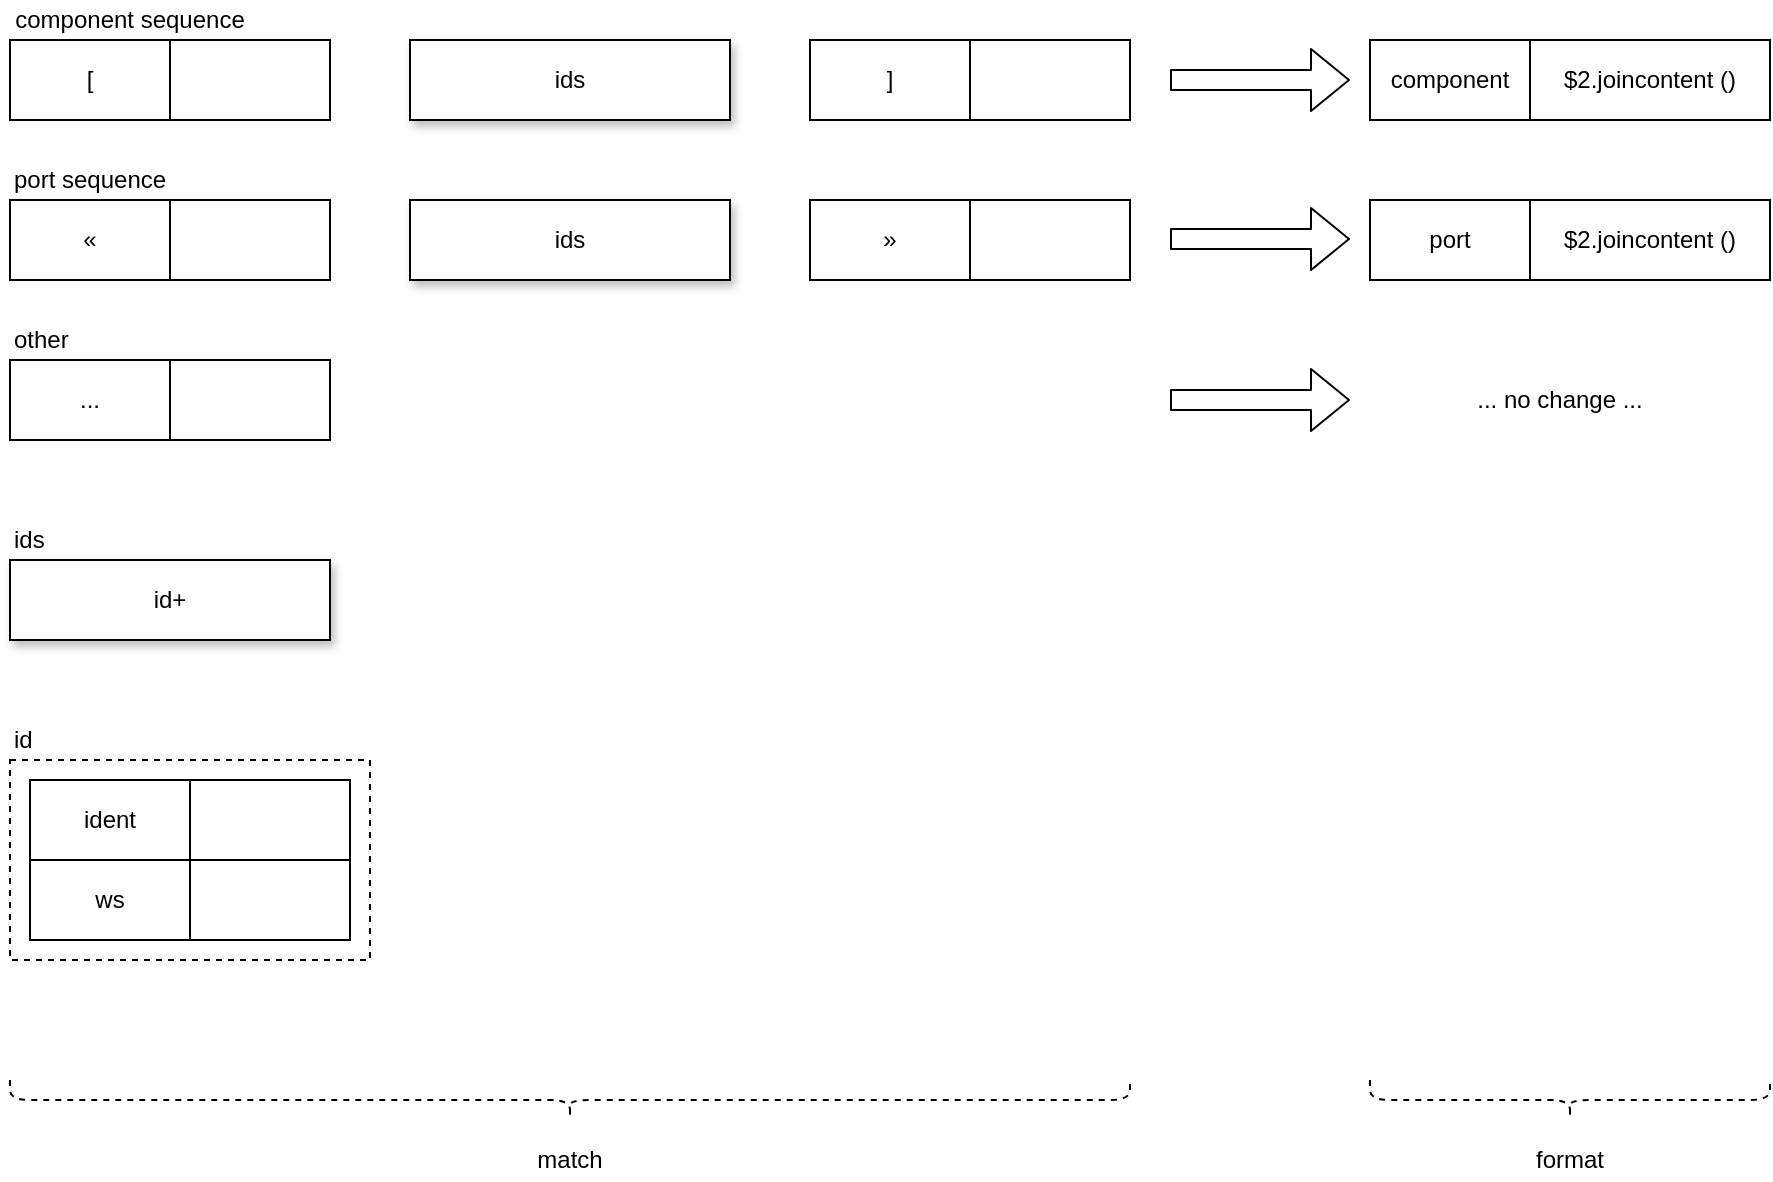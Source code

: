 <mxfile version="14.6.13" type="device"><diagram id="oMpclr1yySNiD7nfy-qn" name="folding"><mxGraphModel dx="1301" dy="948" grid="1" gridSize="10" guides="1" tooltips="1" connect="1" arrows="1" fold="1" page="1" pageScale="1" pageWidth="1100" pageHeight="850" math="0" shadow="0"><root><mxCell id="0"/><mxCell id="1" parent="0"/><mxCell id="BmiWkwZdn9Z-OI5TT-yy-23" value="" style="rounded=0;whiteSpace=wrap;html=1;dashed=1;" vertex="1" parent="1"><mxGeometry x="40" y="440" width="180" height="100" as="geometry"/></mxCell><mxCell id="BmiWkwZdn9Z-OI5TT-yy-1" value="[" style="rounded=0;whiteSpace=wrap;html=1;" vertex="1" parent="1"><mxGeometry x="40" y="80" width="80" height="40" as="geometry"/></mxCell><mxCell id="BmiWkwZdn9Z-OI5TT-yy-2" value="" style="rounded=0;whiteSpace=wrap;html=1;" vertex="1" parent="1"><mxGeometry x="120" y="80" width="80" height="40" as="geometry"/></mxCell><mxCell id="BmiWkwZdn9Z-OI5TT-yy-3" value="ids" style="rounded=0;whiteSpace=wrap;html=1;shadow=1;" vertex="1" parent="1"><mxGeometry x="240" y="80" width="160" height="40" as="geometry"/></mxCell><mxCell id="BmiWkwZdn9Z-OI5TT-yy-5" value="]" style="rounded=0;whiteSpace=wrap;html=1;" vertex="1" parent="1"><mxGeometry x="440" y="80" width="80" height="40" as="geometry"/></mxCell><mxCell id="BmiWkwZdn9Z-OI5TT-yy-6" value="" style="rounded=0;whiteSpace=wrap;html=1;" vertex="1" parent="1"><mxGeometry x="520" y="80" width="80" height="40" as="geometry"/></mxCell><mxCell id="BmiWkwZdn9Z-OI5TT-yy-7" value="«" style="rounded=0;whiteSpace=wrap;html=1;" vertex="1" parent="1"><mxGeometry x="40" y="160" width="80" height="40" as="geometry"/></mxCell><mxCell id="BmiWkwZdn9Z-OI5TT-yy-8" value="" style="rounded=0;whiteSpace=wrap;html=1;" vertex="1" parent="1"><mxGeometry x="120" y="160" width="80" height="40" as="geometry"/></mxCell><mxCell id="BmiWkwZdn9Z-OI5TT-yy-9" value="ids" style="rounded=0;whiteSpace=wrap;html=1;shadow=1;" vertex="1" parent="1"><mxGeometry x="240" y="160" width="160" height="40" as="geometry"/></mxCell><mxCell id="BmiWkwZdn9Z-OI5TT-yy-11" value="»" style="rounded=0;whiteSpace=wrap;html=1;" vertex="1" parent="1"><mxGeometry x="440" y="160" width="80" height="40" as="geometry"/></mxCell><mxCell id="BmiWkwZdn9Z-OI5TT-yy-12" value="" style="rounded=0;whiteSpace=wrap;html=1;" vertex="1" parent="1"><mxGeometry x="520" y="160" width="80" height="40" as="geometry"/></mxCell><mxCell id="BmiWkwZdn9Z-OI5TT-yy-13" value="component" style="rounded=0;whiteSpace=wrap;html=1;" vertex="1" parent="1"><mxGeometry x="720" y="80" width="80" height="40" as="geometry"/></mxCell><mxCell id="BmiWkwZdn9Z-OI5TT-yy-14" value="$2.joincontent ()" style="rounded=0;whiteSpace=wrap;html=1;" vertex="1" parent="1"><mxGeometry x="800" y="80" width="120" height="40" as="geometry"/></mxCell><mxCell id="BmiWkwZdn9Z-OI5TT-yy-15" value="port" style="rounded=0;whiteSpace=wrap;html=1;" vertex="1" parent="1"><mxGeometry x="720" y="160" width="80" height="40" as="geometry"/></mxCell><mxCell id="BmiWkwZdn9Z-OI5TT-yy-16" value="$2.joincontent ()" style="rounded=0;whiteSpace=wrap;html=1;" vertex="1" parent="1"><mxGeometry x="800" y="160" width="120" height="40" as="geometry"/></mxCell><mxCell id="BmiWkwZdn9Z-OI5TT-yy-17" value="" style="shape=flexArrow;endArrow=classic;html=1;" edge="1" parent="1"><mxGeometry width="50" height="50" relative="1" as="geometry"><mxPoint x="620" y="100" as="sourcePoint"/><mxPoint x="710" y="100" as="targetPoint"/></mxGeometry></mxCell><mxCell id="BmiWkwZdn9Z-OI5TT-yy-18" value="" style="shape=flexArrow;endArrow=classic;html=1;" edge="1" parent="1"><mxGeometry width="50" height="50" relative="1" as="geometry"><mxPoint x="620" y="179.5" as="sourcePoint"/><mxPoint x="710" y="179.5" as="targetPoint"/></mxGeometry></mxCell><mxCell id="BmiWkwZdn9Z-OI5TT-yy-19" value="ident" style="rounded=0;whiteSpace=wrap;html=1;" vertex="1" parent="1"><mxGeometry x="50" y="450" width="80" height="40" as="geometry"/></mxCell><mxCell id="BmiWkwZdn9Z-OI5TT-yy-20" value="" style="rounded=0;whiteSpace=wrap;html=1;" vertex="1" parent="1"><mxGeometry x="130" y="450" width="80" height="40" as="geometry"/></mxCell><mxCell id="BmiWkwZdn9Z-OI5TT-yy-21" value="ws" style="rounded=0;whiteSpace=wrap;html=1;" vertex="1" parent="1"><mxGeometry x="50" y="490" width="80" height="40" as="geometry"/></mxCell><mxCell id="BmiWkwZdn9Z-OI5TT-yy-22" value="" style="rounded=0;whiteSpace=wrap;html=1;" vertex="1" parent="1"><mxGeometry x="130" y="490" width="80" height="40" as="geometry"/></mxCell><mxCell id="BmiWkwZdn9Z-OI5TT-yy-24" value="..." style="rounded=0;whiteSpace=wrap;html=1;" vertex="1" parent="1"><mxGeometry x="40" y="240" width="80" height="40" as="geometry"/></mxCell><mxCell id="BmiWkwZdn9Z-OI5TT-yy-25" value="" style="rounded=0;whiteSpace=wrap;html=1;" vertex="1" parent="1"><mxGeometry x="120" y="240" width="80" height="40" as="geometry"/></mxCell><mxCell id="BmiWkwZdn9Z-OI5TT-yy-30" value="" style="shape=flexArrow;endArrow=classic;html=1;" edge="1" parent="1"><mxGeometry width="50" height="50" relative="1" as="geometry"><mxPoint x="620" y="260" as="sourcePoint"/><mxPoint x="710" y="260" as="targetPoint"/></mxGeometry></mxCell><mxCell id="BmiWkwZdn9Z-OI5TT-yy-33" value="... no change ..." style="text;html=1;strokeColor=none;fillColor=none;align=center;verticalAlign=middle;whiteSpace=wrap;rounded=0;dashed=1;" vertex="1" parent="1"><mxGeometry x="770" y="250" width="90" height="20" as="geometry"/></mxCell><mxCell id="BmiWkwZdn9Z-OI5TT-yy-36" value="component sequence" style="text;html=1;strokeColor=none;fillColor=none;align=center;verticalAlign=middle;whiteSpace=wrap;rounded=0;dashed=1;" vertex="1" parent="1"><mxGeometry x="40" y="60" width="120" height="20" as="geometry"/></mxCell><mxCell id="BmiWkwZdn9Z-OI5TT-yy-37" value="port sequence" style="text;html=1;strokeColor=none;fillColor=none;align=left;verticalAlign=middle;whiteSpace=wrap;rounded=0;dashed=1;" vertex="1" parent="1"><mxGeometry x="40" y="140" width="120" height="20" as="geometry"/></mxCell><mxCell id="BmiWkwZdn9Z-OI5TT-yy-38" value="other" style="text;html=1;strokeColor=none;fillColor=none;align=left;verticalAlign=middle;whiteSpace=wrap;rounded=0;dashed=1;" vertex="1" parent="1"><mxGeometry x="40" y="220" width="120" height="20" as="geometry"/></mxCell><mxCell id="BmiWkwZdn9Z-OI5TT-yy-39" value="id" style="text;html=1;strokeColor=none;fillColor=none;align=left;verticalAlign=middle;whiteSpace=wrap;rounded=0;dashed=1;" vertex="1" parent="1"><mxGeometry x="40" y="420" width="120" height="20" as="geometry"/></mxCell><mxCell id="BmiWkwZdn9Z-OI5TT-yy-40" value="ids" style="text;html=1;strokeColor=none;fillColor=none;align=left;verticalAlign=middle;whiteSpace=wrap;rounded=0;dashed=1;" vertex="1" parent="1"><mxGeometry x="40" y="320" width="120" height="20" as="geometry"/></mxCell><mxCell id="BmiWkwZdn9Z-OI5TT-yy-41" value="id+" style="rounded=0;whiteSpace=wrap;html=1;shadow=1;" vertex="1" parent="1"><mxGeometry x="40" y="340" width="160" height="40" as="geometry"/></mxCell><mxCell id="BmiWkwZdn9Z-OI5TT-yy-42" value="" style="shape=curlyBracket;whiteSpace=wrap;html=1;rounded=1;shadow=0;dashed=1;align=left;rotation=-90;" vertex="1" parent="1"><mxGeometry x="310" y="330" width="20" height="560" as="geometry"/></mxCell><mxCell id="BmiWkwZdn9Z-OI5TT-yy-43" value="" style="shape=curlyBracket;whiteSpace=wrap;html=1;rounded=1;shadow=0;dashed=1;align=left;rotation=-90;" vertex="1" parent="1"><mxGeometry x="810" y="510" width="20" height="200" as="geometry"/></mxCell><mxCell id="BmiWkwZdn9Z-OI5TT-yy-44" value="match" style="text;html=1;strokeColor=none;fillColor=none;align=center;verticalAlign=middle;whiteSpace=wrap;rounded=0;dashed=1;" vertex="1" parent="1"><mxGeometry x="260" y="630" width="120" height="20" as="geometry"/></mxCell><mxCell id="BmiWkwZdn9Z-OI5TT-yy-45" value="format" style="text;html=1;strokeColor=none;fillColor=none;align=center;verticalAlign=middle;whiteSpace=wrap;rounded=0;dashed=1;" vertex="1" parent="1"><mxGeometry x="760" y="630" width="120" height="20" as="geometry"/></mxCell></root></mxGraphModel></diagram></mxfile>